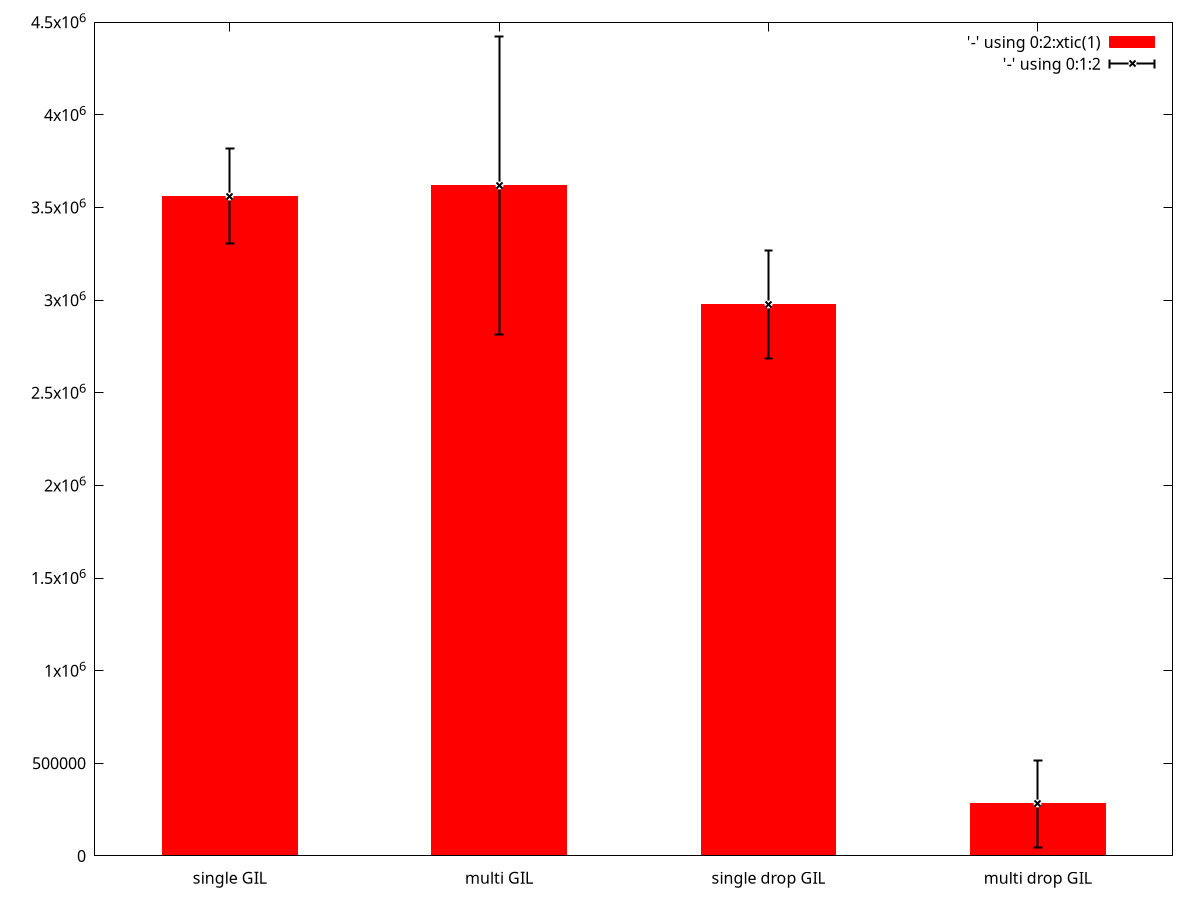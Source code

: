 
set style line 1 lc rgb "red"
set style line 2 lc rgb "blue"

set boxwidth 0.5
set style fill solid

plot '-' using 0:2:xtic(1) with boxes ls 1, '-' using 0:1:2 with yerrorbars lc rgb 'black' lw 2
"single GIL" 3561092.83 256499.85
"multi GIL" 3618501.08 802961.93
"single drop GIL" 2978816.49 291618.80
"multi drop GIL" 281212.77 233375.12
e
3561092.83 256499.85
3618501.08 802961.93
2978816.49 291618.80
281212.77 233375.12
e

pause(-1)
